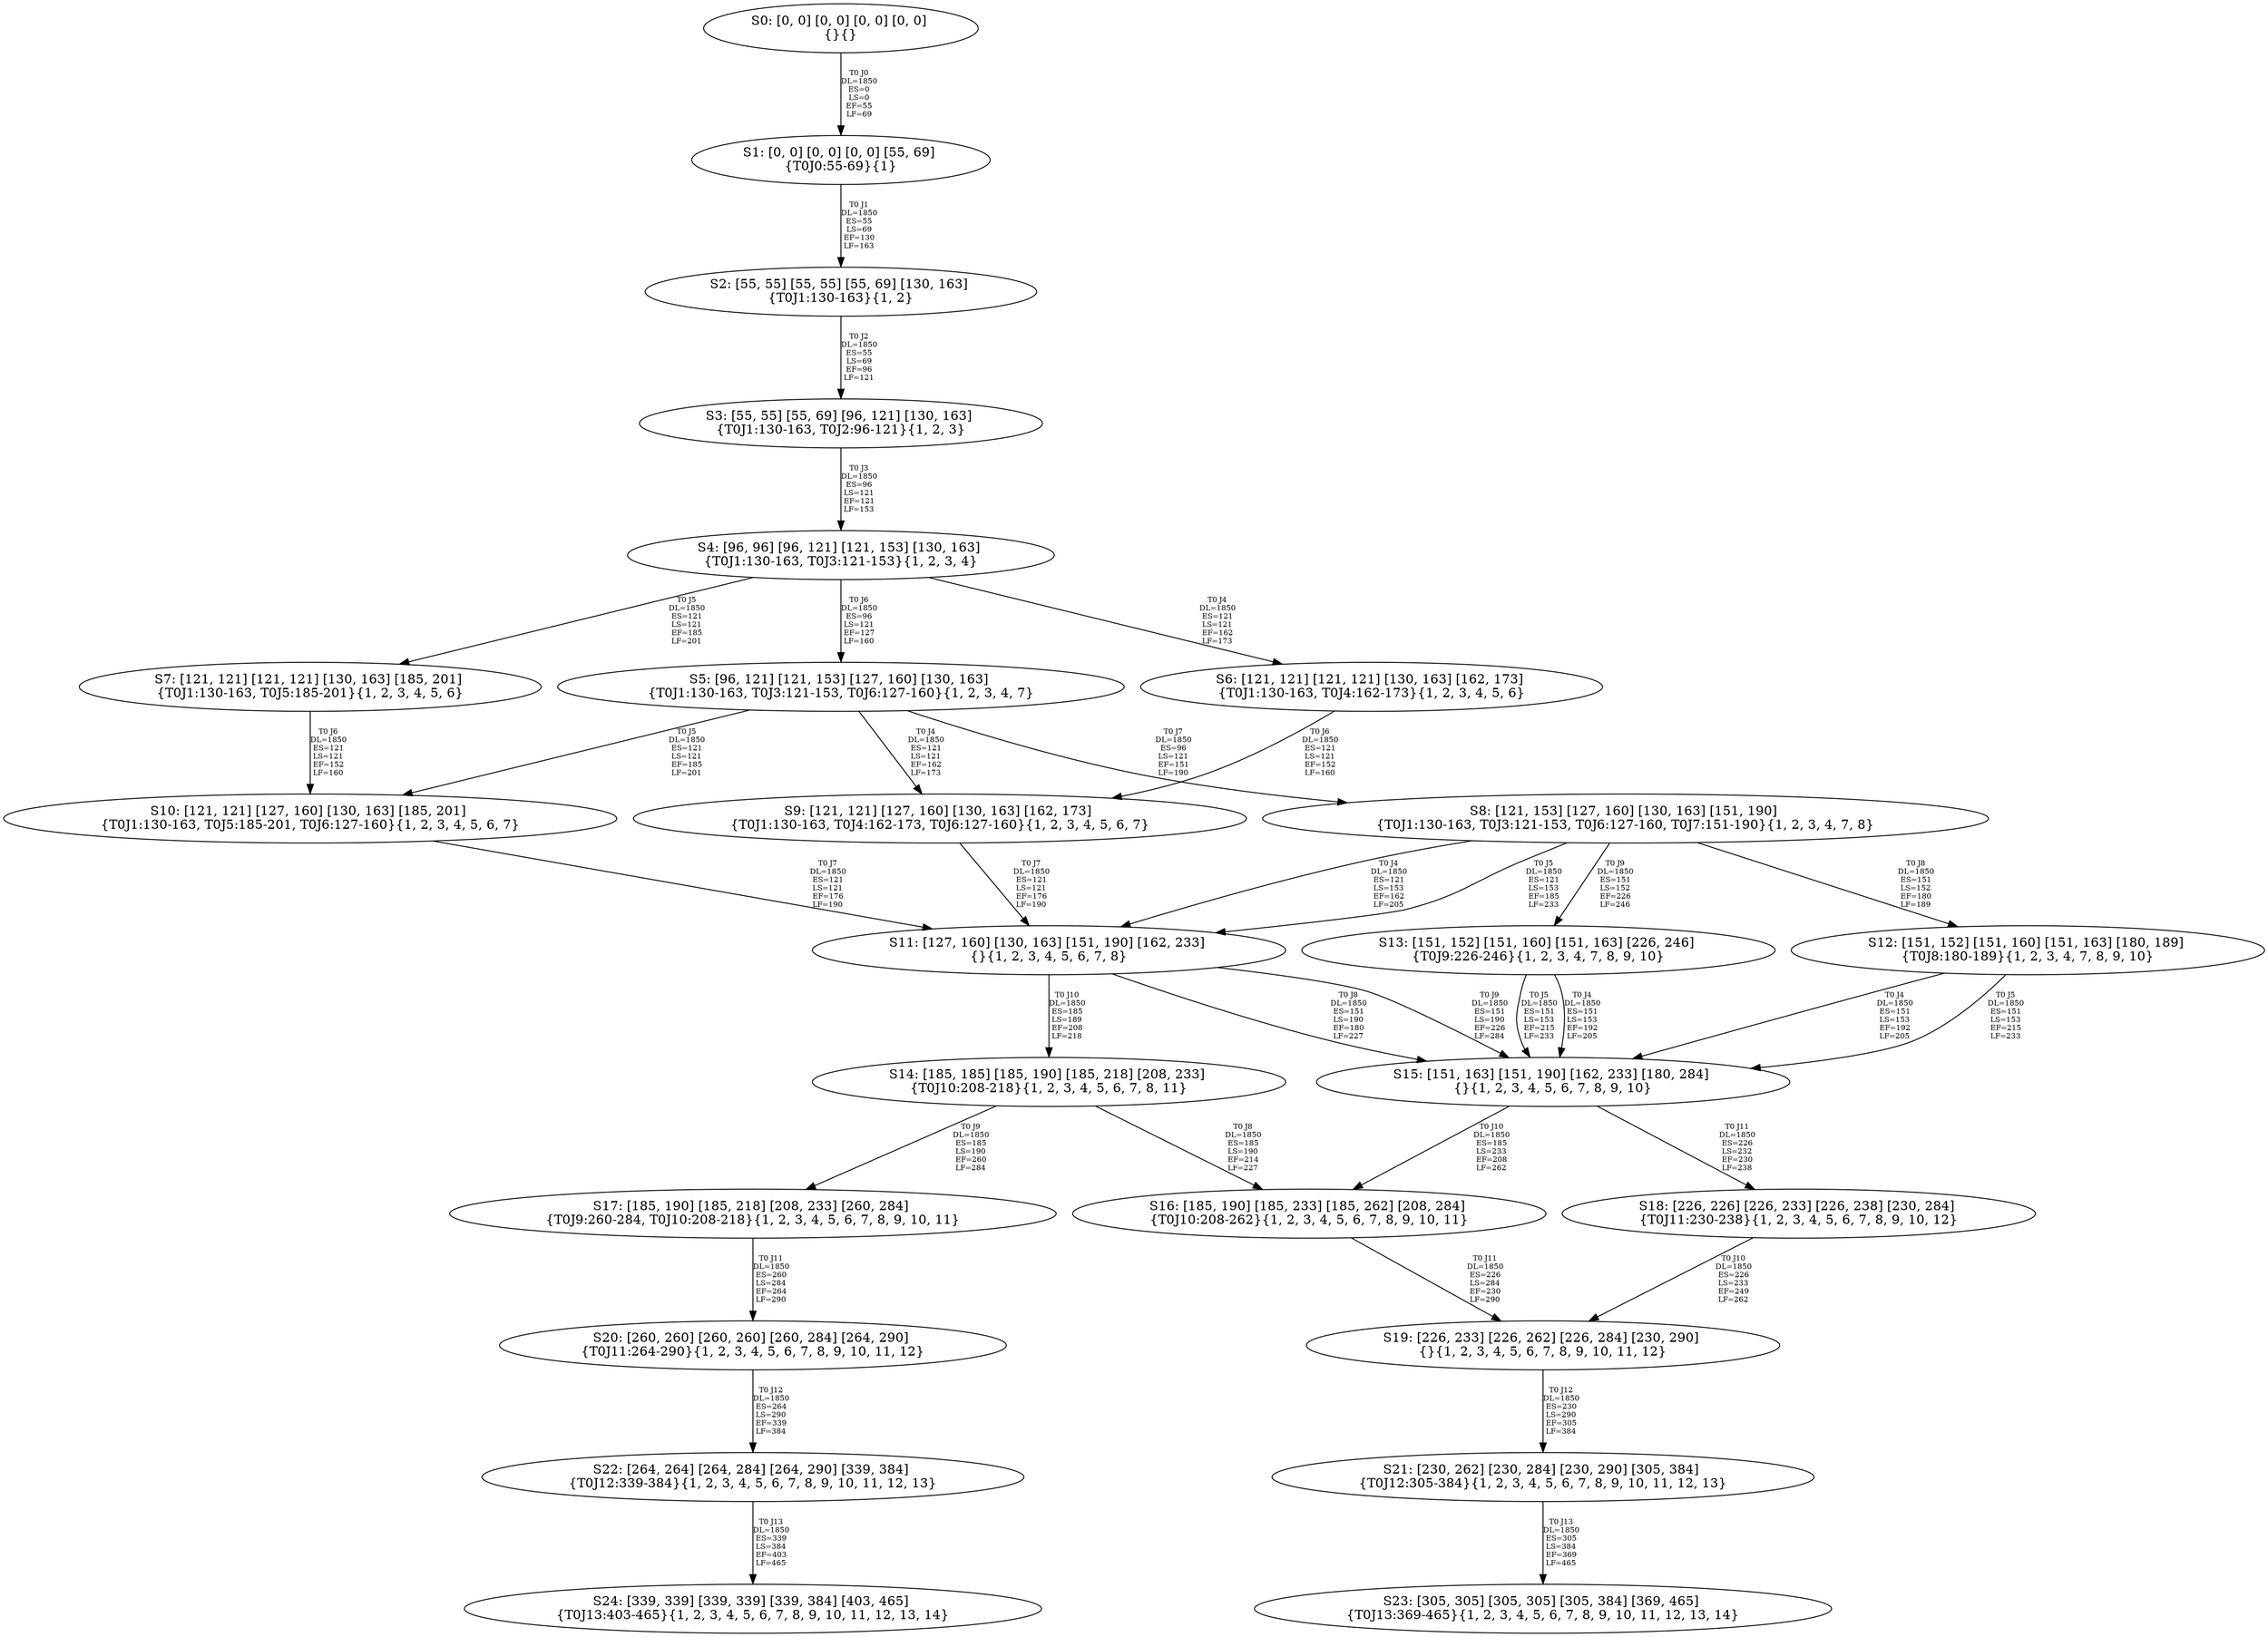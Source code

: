 digraph {
	S0[label="S0: [0, 0] [0, 0] [0, 0] [0, 0] \n{}{}"];
	S1[label="S1: [0, 0] [0, 0] [0, 0] [55, 69] \n{T0J0:55-69}{1}"];
	S2[label="S2: [55, 55] [55, 55] [55, 69] [130, 163] \n{T0J1:130-163}{1, 2}"];
	S3[label="S3: [55, 55] [55, 69] [96, 121] [130, 163] \n{T0J1:130-163, T0J2:96-121}{1, 2, 3}"];
	S4[label="S4: [96, 96] [96, 121] [121, 153] [130, 163] \n{T0J1:130-163, T0J3:121-153}{1, 2, 3, 4}"];
	S5[label="S5: [96, 121] [121, 153] [127, 160] [130, 163] \n{T0J1:130-163, T0J3:121-153, T0J6:127-160}{1, 2, 3, 4, 7}"];
	S6[label="S6: [121, 121] [121, 121] [130, 163] [162, 173] \n{T0J1:130-163, T0J4:162-173}{1, 2, 3, 4, 5, 6}"];
	S7[label="S7: [121, 121] [121, 121] [130, 163] [185, 201] \n{T0J1:130-163, T0J5:185-201}{1, 2, 3, 4, 5, 6}"];
	S8[label="S8: [121, 153] [127, 160] [130, 163] [151, 190] \n{T0J1:130-163, T0J3:121-153, T0J6:127-160, T0J7:151-190}{1, 2, 3, 4, 7, 8}"];
	S9[label="S9: [121, 121] [127, 160] [130, 163] [162, 173] \n{T0J1:130-163, T0J4:162-173, T0J6:127-160}{1, 2, 3, 4, 5, 6, 7}"];
	S10[label="S10: [121, 121] [127, 160] [130, 163] [185, 201] \n{T0J1:130-163, T0J5:185-201, T0J6:127-160}{1, 2, 3, 4, 5, 6, 7}"];
	S11[label="S11: [127, 160] [130, 163] [151, 190] [162, 233] \n{}{1, 2, 3, 4, 5, 6, 7, 8}"];
	S12[label="S12: [151, 152] [151, 160] [151, 163] [180, 189] \n{T0J8:180-189}{1, 2, 3, 4, 7, 8, 9, 10}"];
	S13[label="S13: [151, 152] [151, 160] [151, 163] [226, 246] \n{T0J9:226-246}{1, 2, 3, 4, 7, 8, 9, 10}"];
	S14[label="S14: [185, 185] [185, 190] [185, 218] [208, 233] \n{T0J10:208-218}{1, 2, 3, 4, 5, 6, 7, 8, 11}"];
	S15[label="S15: [151, 163] [151, 190] [162, 233] [180, 284] \n{}{1, 2, 3, 4, 5, 6, 7, 8, 9, 10}"];
	S16[label="S16: [185, 190] [185, 233] [185, 262] [208, 284] \n{T0J10:208-262}{1, 2, 3, 4, 5, 6, 7, 8, 9, 10, 11}"];
	S17[label="S17: [185, 190] [185, 218] [208, 233] [260, 284] \n{T0J9:260-284, T0J10:208-218}{1, 2, 3, 4, 5, 6, 7, 8, 9, 10, 11}"];
	S18[label="S18: [226, 226] [226, 233] [226, 238] [230, 284] \n{T0J11:230-238}{1, 2, 3, 4, 5, 6, 7, 8, 9, 10, 12}"];
	S19[label="S19: [226, 233] [226, 262] [226, 284] [230, 290] \n{}{1, 2, 3, 4, 5, 6, 7, 8, 9, 10, 11, 12}"];
	S20[label="S20: [260, 260] [260, 260] [260, 284] [264, 290] \n{T0J11:264-290}{1, 2, 3, 4, 5, 6, 7, 8, 9, 10, 11, 12}"];
	S21[label="S21: [230, 262] [230, 284] [230, 290] [305, 384] \n{T0J12:305-384}{1, 2, 3, 4, 5, 6, 7, 8, 9, 10, 11, 12, 13}"];
	S22[label="S22: [264, 264] [264, 284] [264, 290] [339, 384] \n{T0J12:339-384}{1, 2, 3, 4, 5, 6, 7, 8, 9, 10, 11, 12, 13}"];
	S23[label="S23: [305, 305] [305, 305] [305, 384] [369, 465] \n{T0J13:369-465}{1, 2, 3, 4, 5, 6, 7, 8, 9, 10, 11, 12, 13, 14}"];
	S24[label="S24: [339, 339] [339, 339] [339, 384] [403, 465] \n{T0J13:403-465}{1, 2, 3, 4, 5, 6, 7, 8, 9, 10, 11, 12, 13, 14}"];
	S0 -> S1[label="T0 J0\nDL=1850\nES=0\nLS=0\nEF=55\nLF=69",fontsize=8];
	S1 -> S2[label="T0 J1\nDL=1850\nES=55\nLS=69\nEF=130\nLF=163",fontsize=8];
	S2 -> S3[label="T0 J2\nDL=1850\nES=55\nLS=69\nEF=96\nLF=121",fontsize=8];
	S3 -> S4[label="T0 J3\nDL=1850\nES=96\nLS=121\nEF=121\nLF=153",fontsize=8];
	S4 -> S6[label="T0 J4\nDL=1850\nES=121\nLS=121\nEF=162\nLF=173",fontsize=8];
	S4 -> S7[label="T0 J5\nDL=1850\nES=121\nLS=121\nEF=185\nLF=201",fontsize=8];
	S4 -> S5[label="T0 J6\nDL=1850\nES=96\nLS=121\nEF=127\nLF=160",fontsize=8];
	S5 -> S9[label="T0 J4\nDL=1850\nES=121\nLS=121\nEF=162\nLF=173",fontsize=8];
	S5 -> S10[label="T0 J5\nDL=1850\nES=121\nLS=121\nEF=185\nLF=201",fontsize=8];
	S5 -> S8[label="T0 J7\nDL=1850\nES=96\nLS=121\nEF=151\nLF=190",fontsize=8];
	S6 -> S9[label="T0 J6\nDL=1850\nES=121\nLS=121\nEF=152\nLF=160",fontsize=8];
	S7 -> S10[label="T0 J6\nDL=1850\nES=121\nLS=121\nEF=152\nLF=160",fontsize=8];
	S8 -> S11[label="T0 J4\nDL=1850\nES=121\nLS=153\nEF=162\nLF=205",fontsize=8];
	S8 -> S11[label="T0 J5\nDL=1850\nES=121\nLS=153\nEF=185\nLF=233",fontsize=8];
	S8 -> S12[label="T0 J8\nDL=1850\nES=151\nLS=152\nEF=180\nLF=189",fontsize=8];
	S8 -> S13[label="T0 J9\nDL=1850\nES=151\nLS=152\nEF=226\nLF=246",fontsize=8];
	S9 -> S11[label="T0 J7\nDL=1850\nES=121\nLS=121\nEF=176\nLF=190",fontsize=8];
	S10 -> S11[label="T0 J7\nDL=1850\nES=121\nLS=121\nEF=176\nLF=190",fontsize=8];
	S11 -> S15[label="T0 J8\nDL=1850\nES=151\nLS=190\nEF=180\nLF=227",fontsize=8];
	S11 -> S15[label="T0 J9\nDL=1850\nES=151\nLS=190\nEF=226\nLF=284",fontsize=8];
	S11 -> S14[label="T0 J10\nDL=1850\nES=185\nLS=189\nEF=208\nLF=218",fontsize=8];
	S12 -> S15[label="T0 J4\nDL=1850\nES=151\nLS=153\nEF=192\nLF=205",fontsize=8];
	S12 -> S15[label="T0 J5\nDL=1850\nES=151\nLS=153\nEF=215\nLF=233",fontsize=8];
	S13 -> S15[label="T0 J4\nDL=1850\nES=151\nLS=153\nEF=192\nLF=205",fontsize=8];
	S13 -> S15[label="T0 J5\nDL=1850\nES=151\nLS=153\nEF=215\nLF=233",fontsize=8];
	S14 -> S16[label="T0 J8\nDL=1850\nES=185\nLS=190\nEF=214\nLF=227",fontsize=8];
	S14 -> S17[label="T0 J9\nDL=1850\nES=185\nLS=190\nEF=260\nLF=284",fontsize=8];
	S15 -> S16[label="T0 J10\nDL=1850\nES=185\nLS=233\nEF=208\nLF=262",fontsize=8];
	S15 -> S18[label="T0 J11\nDL=1850\nES=226\nLS=232\nEF=230\nLF=238",fontsize=8];
	S16 -> S19[label="T0 J11\nDL=1850\nES=226\nLS=284\nEF=230\nLF=290",fontsize=8];
	S17 -> S20[label="T0 J11\nDL=1850\nES=260\nLS=284\nEF=264\nLF=290",fontsize=8];
	S18 -> S19[label="T0 J10\nDL=1850\nES=226\nLS=233\nEF=249\nLF=262",fontsize=8];
	S19 -> S21[label="T0 J12\nDL=1850\nES=230\nLS=290\nEF=305\nLF=384",fontsize=8];
	S20 -> S22[label="T0 J12\nDL=1850\nES=264\nLS=290\nEF=339\nLF=384",fontsize=8];
	S21 -> S23[label="T0 J13\nDL=1850\nES=305\nLS=384\nEF=369\nLF=465",fontsize=8];
	S22 -> S24[label="T0 J13\nDL=1850\nES=339\nLS=384\nEF=403\nLF=465",fontsize=8];
}
